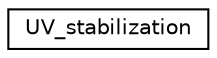 digraph "Graphical Class Hierarchy"
{
 // LATEX_PDF_SIZE
  edge [fontname="Helvetica",fontsize="10",labelfontname="Helvetica",labelfontsize="10"];
  node [fontname="Helvetica",fontsize="10",shape=record];
  rankdir="LR";
  Node0 [label="UV_stabilization",height=0.2,width=0.4,color="black", fillcolor="white", style="filled",URL="$class_u_v__stabilization.html",tooltip=" "];
}
